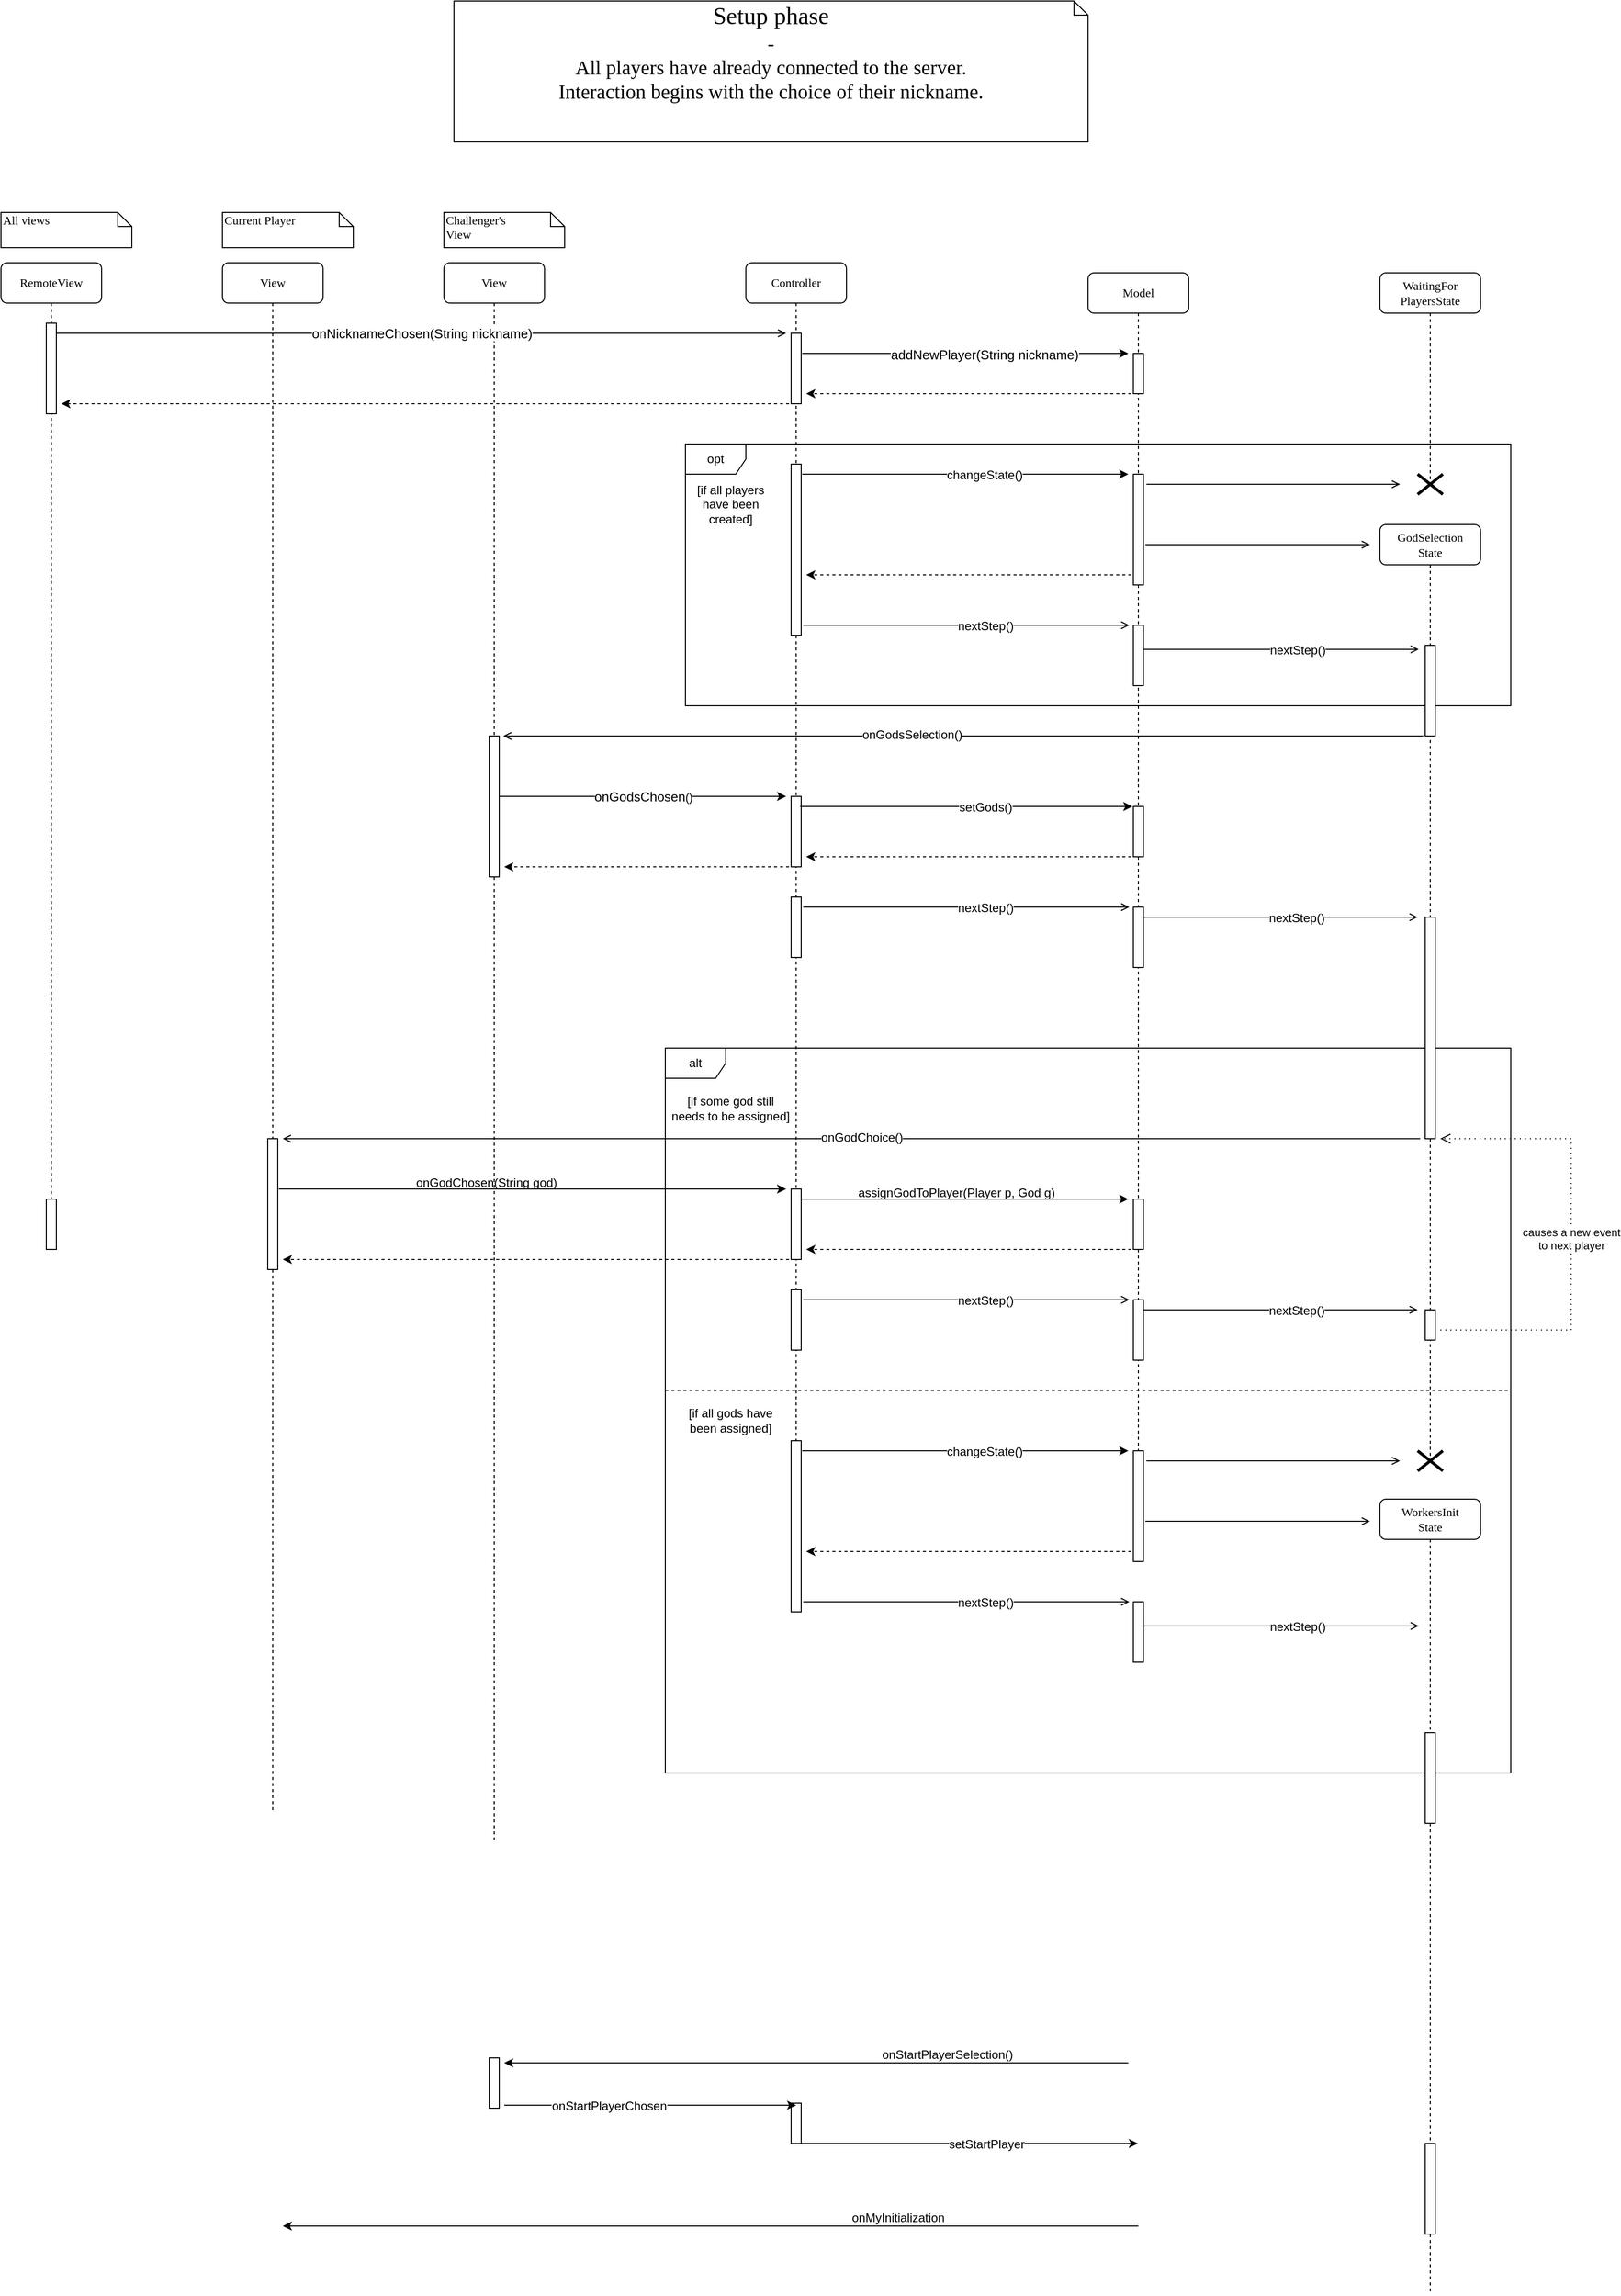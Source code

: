 <mxfile version="12.9.11" type="github">
  <diagram name="Page-1" id="13e1069c-82ec-6db2-03f1-153e76fe0fe0">
    <mxGraphModel dx="2471" dy="1826" grid="1" gridSize="10" guides="1" tooltips="1" connect="1" arrows="1" fold="1" page="1" pageScale="1" pageWidth="1100" pageHeight="850" background="#ffffff" math="0" shadow="0">
      <root>
        <mxCell id="0" />
        <mxCell id="1" parent="0" />
        <mxCell id="uwJSFORp2KSvlfQg615l-58" value="alt" style="shape=umlFrame;whiteSpace=wrap;html=1;" vertex="1" parent="1">
          <mxGeometry x="480" y="860" width="840" height="720" as="geometry" />
        </mxCell>
        <mxCell id="uwJSFORp2KSvlfQg615l-36" value="opt" style="shape=umlFrame;whiteSpace=wrap;html=1;" vertex="1" parent="1">
          <mxGeometry x="500" y="260" width="820" height="260" as="geometry" />
        </mxCell>
        <mxCell id="7baba1c4bc27f4b0-2" value="Controller" style="shape=umlLifeline;perimeter=lifelinePerimeter;whiteSpace=wrap;html=1;container=1;collapsible=0;recursiveResize=0;outlineConnect=0;rounded=1;shadow=0;comic=0;labelBackgroundColor=none;strokeWidth=1;fontFamily=Verdana;fontSize=12;align=center;connectable=0;allowArrows=0;" parent="1" vertex="1">
          <mxGeometry x="560" y="80" width="100" height="1340" as="geometry" />
        </mxCell>
        <mxCell id="7baba1c4bc27f4b0-10" value="" style="html=1;points=[];perimeter=orthogonalPerimeter;rounded=0;shadow=0;comic=0;labelBackgroundColor=none;strokeWidth=1;fontFamily=Verdana;fontSize=12;align=center;connectable=0;allowArrows=0;" parent="7baba1c4bc27f4b0-2" vertex="1">
          <mxGeometry x="45" y="530" width="10" height="70" as="geometry" />
        </mxCell>
        <mxCell id="EFjnWQs_vYdncTiCEljQ-16" value="" style="html=1;points=[];perimeter=orthogonalPerimeter;rounded=0;shadow=0;comic=0;labelBackgroundColor=none;strokeWidth=1;fontFamily=Verdana;fontSize=12;align=center;connectable=0;allowArrows=0;" parent="7baba1c4bc27f4b0-2" vertex="1">
          <mxGeometry x="45" y="1828" width="10" height="40" as="geometry" />
        </mxCell>
        <mxCell id="bR7B5GUu6-PVGY3v24WB-7" value="" style="html=1;points=[];perimeter=orthogonalPerimeter;rounded=0;shadow=0;comic=0;labelBackgroundColor=none;strokeWidth=1;fontFamily=Verdana;fontSize=12;align=center;connectable=0;allowArrows=0;" parent="7baba1c4bc27f4b0-2" vertex="1">
          <mxGeometry x="45" y="920" width="10" height="70" as="geometry" />
        </mxCell>
        <mxCell id="uwJSFORp2KSvlfQg615l-4" value="" style="html=1;points=[];perimeter=orthogonalPerimeter;rounded=0;shadow=0;comic=0;labelBackgroundColor=none;strokeWidth=1;fontFamily=Verdana;fontSize=12;align=center;connectable=0;allowArrows=0;" vertex="1" parent="7baba1c4bc27f4b0-2">
          <mxGeometry x="45" y="70" width="10" height="70" as="geometry" />
        </mxCell>
        <mxCell id="uwJSFORp2KSvlfQg615l-16" value="" style="html=1;points=[];perimeter=orthogonalPerimeter;rounded=0;shadow=0;comic=0;labelBackgroundColor=none;strokeWidth=1;fontFamily=Verdana;fontSize=12;align=center;connectable=0;allowArrows=0;" vertex="1" parent="7baba1c4bc27f4b0-2">
          <mxGeometry x="45" y="200" width="10" height="170" as="geometry" />
        </mxCell>
        <mxCell id="uwJSFORp2KSvlfQg615l-43" value="" style="html=1;points=[];perimeter=orthogonalPerimeter;rounded=0;shadow=0;comic=0;labelBackgroundColor=none;strokeWidth=1;fontFamily=Verdana;fontSize=12;align=center;connectable=0;allowArrows=0;" vertex="1" parent="7baba1c4bc27f4b0-2">
          <mxGeometry x="45" y="630" width="10" height="60" as="geometry" />
        </mxCell>
        <mxCell id="uwJSFORp2KSvlfQg615l-59" value="" style="html=1;points=[];perimeter=orthogonalPerimeter;rounded=0;shadow=0;comic=0;labelBackgroundColor=none;strokeWidth=1;fontFamily=Verdana;fontSize=12;align=center;connectable=0;allowArrows=0;" vertex="1" parent="7baba1c4bc27f4b0-2">
          <mxGeometry x="45" y="1170" width="10" height="170" as="geometry" />
        </mxCell>
        <mxCell id="uwJSFORp2KSvlfQg615l-81" value="" style="html=1;points=[];perimeter=orthogonalPerimeter;rounded=0;shadow=0;comic=0;labelBackgroundColor=none;strokeWidth=1;fontFamily=Verdana;fontSize=12;align=center;connectable=0;allowArrows=0;" vertex="1" parent="7baba1c4bc27f4b0-2">
          <mxGeometry x="45" y="1020" width="10" height="60" as="geometry" />
        </mxCell>
        <mxCell id="7baba1c4bc27f4b0-3" value="Model" style="shape=umlLifeline;perimeter=lifelinePerimeter;whiteSpace=wrap;html=1;container=1;collapsible=0;recursiveResize=0;outlineConnect=0;rounded=1;shadow=0;comic=0;labelBackgroundColor=none;strokeWidth=1;fontFamily=Verdana;fontSize=12;align=center;" parent="1" vertex="1">
          <mxGeometry x="900" y="90" width="100" height="1250" as="geometry" />
        </mxCell>
        <mxCell id="7baba1c4bc27f4b0-13" value="" style="html=1;points=[];perimeter=orthogonalPerimeter;rounded=0;shadow=0;comic=0;labelBackgroundColor=none;strokeWidth=1;fontFamily=Verdana;fontSize=12;align=center;" parent="7baba1c4bc27f4b0-3" vertex="1">
          <mxGeometry x="45" y="530" width="10" height="50" as="geometry" />
        </mxCell>
        <mxCell id="uwJSFORp2KSvlfQg615l-13" value="" style="html=1;points=[];perimeter=orthogonalPerimeter;rounded=0;shadow=0;comic=0;labelBackgroundColor=none;strokeWidth=1;fontFamily=Verdana;fontSize=12;align=center;connectable=0;allowArrows=0;" vertex="1" parent="7baba1c4bc27f4b0-3">
          <mxGeometry x="45" y="200" width="10" height="110" as="geometry" />
        </mxCell>
        <mxCell id="uwJSFORp2KSvlfQg615l-20" value="" style="html=1;points=[];perimeter=orthogonalPerimeter;rounded=0;shadow=0;comic=0;labelBackgroundColor=none;strokeWidth=1;fontFamily=Verdana;fontSize=12;align=center;connectable=0;allowArrows=0;" vertex="1" parent="7baba1c4bc27f4b0-3">
          <mxGeometry x="45" y="80" width="10" height="40" as="geometry" />
        </mxCell>
        <mxCell id="uwJSFORp2KSvlfQg615l-29" value="" style="html=1;points=[];perimeter=orthogonalPerimeter;rounded=0;shadow=0;comic=0;labelBackgroundColor=none;strokeWidth=1;fontFamily=Verdana;fontSize=12;align=center;connectable=0;allowArrows=0;" vertex="1" parent="7baba1c4bc27f4b0-3">
          <mxGeometry x="45" y="350" width="10" height="60" as="geometry" />
        </mxCell>
        <mxCell id="uwJSFORp2KSvlfQg615l-44" value="" style="html=1;points=[];perimeter=orthogonalPerimeter;rounded=0;shadow=0;comic=0;labelBackgroundColor=none;strokeWidth=1;fontFamily=Verdana;fontSize=12;align=center;connectable=0;allowArrows=0;" vertex="1" parent="7baba1c4bc27f4b0-3">
          <mxGeometry x="45" y="630" width="10" height="60" as="geometry" />
        </mxCell>
        <mxCell id="uwJSFORp2KSvlfQg615l-52" value="" style="html=1;points=[];perimeter=orthogonalPerimeter;rounded=0;shadow=0;comic=0;labelBackgroundColor=none;strokeWidth=1;fontFamily=Verdana;fontSize=12;align=center;connectable=0;allowArrows=0;" vertex="1" parent="7baba1c4bc27f4b0-3">
          <mxGeometry x="45" y="920" width="10" height="50" as="geometry" />
        </mxCell>
        <mxCell id="uwJSFORp2KSvlfQg615l-65" value="" style="html=1;points=[];perimeter=orthogonalPerimeter;rounded=0;shadow=0;comic=0;labelBackgroundColor=none;strokeWidth=1;fontFamily=Verdana;fontSize=12;align=center;connectable=0;allowArrows=0;" vertex="1" parent="7baba1c4bc27f4b0-3">
          <mxGeometry x="45" y="1170" width="10" height="110" as="geometry" />
        </mxCell>
        <mxCell id="uwJSFORp2KSvlfQg615l-66" value="" style="html=1;points=[];perimeter=orthogonalPerimeter;rounded=0;shadow=0;comic=0;labelBackgroundColor=none;strokeWidth=1;fontFamily=Verdana;fontSize=12;align=center;connectable=0;allowArrows=0;" vertex="1" parent="7baba1c4bc27f4b0-3">
          <mxGeometry x="45" y="1320" width="10" height="60" as="geometry" />
        </mxCell>
        <mxCell id="uwJSFORp2KSvlfQg615l-84" value="" style="html=1;points=[];perimeter=orthogonalPerimeter;rounded=0;shadow=0;comic=0;labelBackgroundColor=none;strokeWidth=1;fontFamily=Verdana;fontSize=12;align=center;connectable=0;allowArrows=0;" vertex="1" parent="7baba1c4bc27f4b0-3">
          <mxGeometry x="45" y="1020" width="10" height="60" as="geometry" />
        </mxCell>
        <mxCell id="7baba1c4bc27f4b0-8" value="RemoteView" style="shape=umlLifeline;perimeter=lifelinePerimeter;whiteSpace=wrap;html=1;container=1;collapsible=0;recursiveResize=0;outlineConnect=0;rounded=1;shadow=0;comic=0;labelBackgroundColor=none;strokeWidth=1;fontFamily=Verdana;fontSize=12;align=center;connectable=0;allowArrows=0;" parent="1" vertex="1">
          <mxGeometry x="-180" y="80" width="100" height="960" as="geometry" />
        </mxCell>
        <mxCell id="bR7B5GUu6-PVGY3v24WB-14" value="" style="html=1;points=[];perimeter=orthogonalPerimeter;rounded=0;shadow=0;comic=0;labelBackgroundColor=none;strokeWidth=1;fontFamily=Verdana;fontSize=12;align=center;connectable=0;allowArrows=0;" parent="7baba1c4bc27f4b0-8" vertex="1">
          <mxGeometry x="45" y="930" width="10" height="50" as="geometry" />
        </mxCell>
        <mxCell id="uwJSFORp2KSvlfQg615l-1" value="" style="html=1;points=[];perimeter=orthogonalPerimeter;rounded=0;shadow=0;comic=0;labelBackgroundColor=none;strokeWidth=1;fontFamily=Verdana;fontSize=12;align=center;connectable=0;allowArrows=0;" vertex="1" parent="7baba1c4bc27f4b0-8">
          <mxGeometry x="45" y="60" width="10" height="90" as="geometry" />
        </mxCell>
        <mxCell id="7baba1c4bc27f4b0-40" value="All views" style="shape=note;whiteSpace=wrap;html=1;size=14;verticalAlign=top;align=left;spacingTop=-6;rounded=0;shadow=0;comic=0;labelBackgroundColor=none;strokeWidth=1;fontFamily=Verdana;fontSize=12" parent="1" vertex="1">
          <mxGeometry x="-180" y="30" width="130" height="35" as="geometry" />
        </mxCell>
        <mxCell id="EFjnWQs_vYdncTiCEljQ-4" value="View" style="shape=umlLifeline;perimeter=lifelinePerimeter;whiteSpace=wrap;html=1;container=1;collapsible=0;recursiveResize=0;outlineConnect=0;rounded=1;shadow=0;comic=0;labelBackgroundColor=none;strokeWidth=1;fontFamily=Verdana;fontSize=12;align=center;connectable=0;allowArrows=0;" parent="1" vertex="1">
          <mxGeometry x="260" y="80" width="100" height="1570" as="geometry" />
        </mxCell>
        <mxCell id="uwJSFORp2KSvlfQg615l-35" value="" style="html=1;points=[];perimeter=orthogonalPerimeter;rounded=0;shadow=0;comic=0;labelBackgroundColor=none;strokeWidth=1;fontFamily=Verdana;fontSize=12;align=center;connectable=0;allowArrows=0;" vertex="1" parent="EFjnWQs_vYdncTiCEljQ-4">
          <mxGeometry x="45" y="470" width="10" height="140" as="geometry" />
        </mxCell>
        <mxCell id="uwJSFORp2KSvlfQg615l-40" value="" style="endArrow=classic;html=1;dashed=1;" edge="1" parent="EFjnWQs_vYdncTiCEljQ-4">
          <mxGeometry width="50" height="50" relative="1" as="geometry">
            <mxPoint x="343" y="140.0" as="sourcePoint" />
            <mxPoint x="-380" y="140" as="targetPoint" />
          </mxGeometry>
        </mxCell>
        <mxCell id="EFjnWQs_vYdncTiCEljQ-6" value="&lt;div&gt;Challenger&#39;s&lt;/div&gt;&lt;div&gt;View&lt;/div&gt;" style="shape=note;whiteSpace=wrap;html=1;size=14;verticalAlign=top;align=left;spacingTop=-6;rounded=0;shadow=0;comic=0;labelBackgroundColor=none;strokeWidth=1;fontFamily=Verdana;fontSize=12" parent="1" vertex="1">
          <mxGeometry x="260" y="30" width="120" height="35" as="geometry" />
        </mxCell>
        <mxCell id="EFjnWQs_vYdncTiCEljQ-7" value="&lt;div style=&quot;font-size: 20px&quot;&gt;&lt;font style=&quot;font-size: 24px&quot;&gt;Setup phase&lt;/font&gt;&lt;/div&gt;&lt;div style=&quot;font-size: 20px&quot;&gt;&lt;font style=&quot;font-size: 20px&quot;&gt;-&lt;/font&gt;&lt;/div&gt;&lt;div&gt;&lt;font style=&quot;font-size: 20px&quot;&gt;All players have already connected to the server.&lt;/font&gt;&lt;/div&gt;&lt;div&gt;&lt;font style=&quot;font-size: 20px&quot;&gt;Interaction begins with the choice of their nickname.&lt;/font&gt;&lt;/div&gt;" style="shape=note;whiteSpace=wrap;html=1;size=14;verticalAlign=top;align=center;spacingTop=-6;rounded=0;shadow=0;comic=0;labelBackgroundColor=none;strokeWidth=1;fontFamily=Verdana;fontSize=12" parent="1" vertex="1">
          <mxGeometry x="270" y="-180" width="630" height="140" as="geometry" />
        </mxCell>
        <mxCell id="EFjnWQs_vYdncTiCEljQ-8" value="&lt;font style=&quot;font-size: 13px&quot;&gt;onGodsChosen&lt;/font&gt;()" style="endArrow=classic;html=1;" parent="1" edge="1">
          <mxGeometry width="50" height="50" relative="1" as="geometry">
            <mxPoint x="315" y="610" as="sourcePoint" />
            <mxPoint x="600" y="610" as="targetPoint" />
          </mxGeometry>
        </mxCell>
        <mxCell id="EFjnWQs_vYdncTiCEljQ-10" value="" style="endArrow=classic;html=1;" parent="1" edge="1">
          <mxGeometry width="50" height="50" relative="1" as="geometry">
            <mxPoint x="614" y="620" as="sourcePoint" />
            <mxPoint x="944" y="620" as="targetPoint" />
          </mxGeometry>
        </mxCell>
        <mxCell id="EFjnWQs_vYdncTiCEljQ-12" value="setGods()" style="text;html=1;align=center;verticalAlign=middle;resizable=0;points=[];labelBackgroundColor=#ffffff;" parent="EFjnWQs_vYdncTiCEljQ-10" vertex="1" connectable="0">
          <mxGeometry x="0.113" y="-1" relative="1" as="geometry">
            <mxPoint as="offset" />
          </mxGeometry>
        </mxCell>
        <mxCell id="EFjnWQs_vYdncTiCEljQ-13" value="" style="endArrow=classic;html=1;" parent="1" edge="1">
          <mxGeometry width="50" height="50" relative="1" as="geometry">
            <mxPoint x="320" y="1910" as="sourcePoint" />
            <mxPoint x="610" y="1910" as="targetPoint" />
          </mxGeometry>
        </mxCell>
        <mxCell id="EFjnWQs_vYdncTiCEljQ-15" value="onStartPlayerChosen" style="text;html=1;align=center;verticalAlign=middle;resizable=0;points=[];labelBackgroundColor=#ffffff;" parent="EFjnWQs_vYdncTiCEljQ-13" vertex="1" connectable="0">
          <mxGeometry x="-0.283" y="-1" relative="1" as="geometry">
            <mxPoint as="offset" />
          </mxGeometry>
        </mxCell>
        <mxCell id="bR7B5GUu6-PVGY3v24WB-1" value="" style="endArrow=classic;html=1;" parent="1" edge="1">
          <mxGeometry width="50" height="50" relative="1" as="geometry">
            <mxPoint x="610" y="1948" as="sourcePoint" />
            <mxPoint x="949.5" y="1948" as="targetPoint" />
          </mxGeometry>
        </mxCell>
        <mxCell id="bR7B5GUu6-PVGY3v24WB-2" value="setStartPlayer" style="text;html=1;align=center;verticalAlign=middle;resizable=0;points=[];labelBackgroundColor=#ffffff;" parent="bR7B5GUu6-PVGY3v24WB-1" vertex="1" connectable="0">
          <mxGeometry x="0.113" y="-1" relative="1" as="geometry">
            <mxPoint as="offset" />
          </mxGeometry>
        </mxCell>
        <mxCell id="bR7B5GUu6-PVGY3v24WB-6" value="" style="endArrow=classic;html=1;" parent="1" edge="1">
          <mxGeometry width="50" height="50" relative="1" as="geometry">
            <mxPoint x="96" y="1000" as="sourcePoint" />
            <mxPoint x="600" y="1000" as="targetPoint" />
          </mxGeometry>
        </mxCell>
        <mxCell id="bR7B5GUu6-PVGY3v24WB-8" value="onGodChosen(String god)" style="text;html=1;align=center;verticalAlign=middle;resizable=0;points=[];" parent="bR7B5GUu6-PVGY3v24WB-6" vertex="1" connectable="0">
          <mxGeometry x="-0.336" y="4" relative="1" as="geometry">
            <mxPoint x="38" y="-2" as="offset" />
          </mxGeometry>
        </mxCell>
        <mxCell id="bR7B5GUu6-PVGY3v24WB-9" value="" style="endArrow=classic;html=1;" parent="1" edge="1">
          <mxGeometry width="50" height="50" relative="1" as="geometry">
            <mxPoint x="615" y="1010" as="sourcePoint" />
            <mxPoint x="940" y="1010" as="targetPoint" />
          </mxGeometry>
        </mxCell>
        <mxCell id="bR7B5GUu6-PVGY3v24WB-10" value="assignGodToPlayer(Player p, God g)" style="text;html=1;align=center;verticalAlign=middle;resizable=0;points=[];" parent="bR7B5GUu6-PVGY3v24WB-9" vertex="1" connectable="0">
          <mxGeometry x="-0.336" y="4" relative="1" as="geometry">
            <mxPoint x="46" y="-2" as="offset" />
          </mxGeometry>
        </mxCell>
        <mxCell id="bR7B5GUu6-PVGY3v24WB-11" value="" style="html=1;points=[];perimeter=orthogonalPerimeter;rounded=0;shadow=0;comic=0;labelBackgroundColor=none;strokeWidth=1;fontFamily=Verdana;fontSize=12;align=center;connectable=0;allowArrows=0;" parent="1" vertex="1">
          <mxGeometry x="305" y="1863" width="10" height="50" as="geometry" />
        </mxCell>
        <mxCell id="bR7B5GUu6-PVGY3v24WB-12" value="" style="endArrow=classic;html=1;" parent="1" edge="1">
          <mxGeometry width="50" height="50" relative="1" as="geometry">
            <mxPoint x="940" y="1868" as="sourcePoint" />
            <mxPoint x="320" y="1868" as="targetPoint" />
          </mxGeometry>
        </mxCell>
        <mxCell id="bR7B5GUu6-PVGY3v24WB-25" value="onStartPlayerSelection()" style="text;html=1;align=center;verticalAlign=middle;resizable=0;points=[];" parent="bR7B5GUu6-PVGY3v24WB-12" vertex="1" connectable="0">
          <mxGeometry x="-0.423" y="-3" relative="1" as="geometry">
            <mxPoint x="-1" y="-5" as="offset" />
          </mxGeometry>
        </mxCell>
        <mxCell id="bR7B5GUu6-PVGY3v24WB-17" value="View" style="shape=umlLifeline;perimeter=lifelinePerimeter;whiteSpace=wrap;html=1;container=1;collapsible=0;recursiveResize=0;outlineConnect=0;rounded=1;shadow=0;comic=0;labelBackgroundColor=none;strokeWidth=1;fontFamily=Verdana;fontSize=12;align=center;connectable=0;allowArrows=0;" parent="1" vertex="1">
          <mxGeometry x="40" y="80" width="100" height="1540" as="geometry" />
        </mxCell>
        <mxCell id="bR7B5GUu6-PVGY3v24WB-18" value="" style="html=1;points=[];perimeter=orthogonalPerimeter;rounded=0;shadow=0;comic=0;labelBackgroundColor=none;strokeWidth=1;fontFamily=Verdana;fontSize=12;align=center;connectable=0;allowArrows=0;" parent="bR7B5GUu6-PVGY3v24WB-17" vertex="1">
          <mxGeometry x="45" y="870" width="10" height="130" as="geometry" />
        </mxCell>
        <mxCell id="bR7B5GUu6-PVGY3v24WB-20" value="Current Player" style="shape=note;whiteSpace=wrap;html=1;size=14;verticalAlign=top;align=left;spacingTop=-6;rounded=0;shadow=0;comic=0;labelBackgroundColor=none;strokeWidth=1;fontFamily=Verdana;fontSize=12" parent="1" vertex="1">
          <mxGeometry x="40" y="30" width="130" height="35" as="geometry" />
        </mxCell>
        <mxCell id="bR7B5GUu6-PVGY3v24WB-27" value="" style="endArrow=classic;html=1;" parent="1" edge="1">
          <mxGeometry width="50" height="50" relative="1" as="geometry">
            <mxPoint x="950" y="2030" as="sourcePoint" />
            <mxPoint x="100" y="2030" as="targetPoint" />
          </mxGeometry>
        </mxCell>
        <mxCell id="bR7B5GUu6-PVGY3v24WB-29" value="onMyInitialization" style="text;html=1;align=center;verticalAlign=middle;resizable=0;points=[];" parent="bR7B5GUu6-PVGY3v24WB-27" vertex="1" connectable="0">
          <mxGeometry x="-0.438" y="1" relative="1" as="geometry">
            <mxPoint y="-9" as="offset" />
          </mxGeometry>
        </mxCell>
        <mxCell id="uwJSFORp2KSvlfQg615l-2" value="&lt;font style=&quot;font-size: 13px&quot;&gt;onNicknameChosen(String nickname)&lt;/font&gt;" style="endArrow=open;html=1;endFill=0;" edge="1" parent="1">
          <mxGeometry width="50" height="50" relative="1" as="geometry">
            <mxPoint x="-125" y="150" as="sourcePoint" />
            <mxPoint x="600" y="150" as="targetPoint" />
          </mxGeometry>
        </mxCell>
        <mxCell id="uwJSFORp2KSvlfQg615l-6" value="" style="endArrow=classic;html=1;" edge="1" parent="1">
          <mxGeometry width="50" height="50" relative="1" as="geometry">
            <mxPoint x="616" y="170" as="sourcePoint" />
            <mxPoint x="940" y="170" as="targetPoint" />
          </mxGeometry>
        </mxCell>
        <mxCell id="uwJSFORp2KSvlfQg615l-7" value="&lt;font style=&quot;font-size: 13px&quot;&gt;addNewPlayer(String nickname)&lt;/font&gt;" style="text;html=1;align=center;verticalAlign=middle;resizable=0;points=[];labelBackgroundColor=#ffffff;" vertex="1" connectable="0" parent="uwJSFORp2KSvlfQg615l-6">
          <mxGeometry x="0.113" y="-1" relative="1" as="geometry">
            <mxPoint as="offset" />
          </mxGeometry>
        </mxCell>
        <mxCell id="uwJSFORp2KSvlfQg615l-17" value="" style="endArrow=classic;html=1;" edge="1" parent="1">
          <mxGeometry width="50" height="50" relative="1" as="geometry">
            <mxPoint x="616" y="290" as="sourcePoint" />
            <mxPoint x="940" y="290" as="targetPoint" />
          </mxGeometry>
        </mxCell>
        <mxCell id="uwJSFORp2KSvlfQg615l-18" value="changeState()" style="text;html=1;align=center;verticalAlign=middle;resizable=0;points=[];labelBackgroundColor=#ffffff;" vertex="1" connectable="0" parent="uwJSFORp2KSvlfQg615l-17">
          <mxGeometry x="0.113" y="-1" relative="1" as="geometry">
            <mxPoint as="offset" />
          </mxGeometry>
        </mxCell>
        <mxCell id="uwJSFORp2KSvlfQg615l-21" value="&lt;div&gt;GodSelection&lt;/div&gt;&lt;div&gt;State&lt;br&gt;&lt;/div&gt;" style="shape=umlLifeline;perimeter=lifelinePerimeter;whiteSpace=wrap;html=1;container=1;collapsible=0;recursiveResize=0;outlineConnect=0;rounded=1;shadow=0;comic=0;labelBackgroundColor=none;strokeWidth=1;fontFamily=Verdana;fontSize=12;align=center;connectable=0;allowArrows=0;" vertex="1" parent="1">
          <mxGeometry x="1190" y="340" width="100" height="930" as="geometry" />
        </mxCell>
        <mxCell id="uwJSFORp2KSvlfQg615l-30" value="" style="html=1;points=[];perimeter=orthogonalPerimeter;rounded=0;shadow=0;comic=0;labelBackgroundColor=none;strokeWidth=1;fontFamily=Verdana;fontSize=12;align=center;connectable=0;allowArrows=0;" vertex="1" parent="uwJSFORp2KSvlfQg615l-21">
          <mxGeometry x="45" y="120" width="10" height="90" as="geometry" />
        </mxCell>
        <mxCell id="uwJSFORp2KSvlfQg615l-49" value="" style="html=1;points=[];perimeter=orthogonalPerimeter;rounded=0;shadow=0;comic=0;labelBackgroundColor=none;strokeWidth=1;fontFamily=Verdana;fontSize=12;align=center;connectable=0;allowArrows=0;" vertex="1" parent="uwJSFORp2KSvlfQg615l-21">
          <mxGeometry x="45" y="390" width="10" height="220" as="geometry" />
        </mxCell>
        <mxCell id="uwJSFORp2KSvlfQg615l-87" value="" style="html=1;points=[];perimeter=orthogonalPerimeter;rounded=0;shadow=0;comic=0;labelBackgroundColor=none;strokeWidth=1;fontFamily=Verdana;fontSize=12;align=center;connectable=0;allowArrows=0;" vertex="1" parent="uwJSFORp2KSvlfQg615l-21">
          <mxGeometry x="45" y="780" width="10" height="30" as="geometry" />
        </mxCell>
        <mxCell id="uwJSFORp2KSvlfQg615l-22" value="" style="shape=umlDestroy;whiteSpace=wrap;html=1;strokeWidth=3;" vertex="1" parent="1">
          <mxGeometry x="1227.5" y="290" width="25" height="20" as="geometry" />
        </mxCell>
        <mxCell id="uwJSFORp2KSvlfQg615l-23" value="" style="endArrow=open;html=1;endFill=0;" edge="1" parent="1">
          <mxGeometry width="50" height="50" relative="1" as="geometry">
            <mxPoint x="958" y="300" as="sourcePoint" />
            <mxPoint x="1210" y="300" as="targetPoint" />
          </mxGeometry>
        </mxCell>
        <mxCell id="uwJSFORp2KSvlfQg615l-25" value="" style="endArrow=open;html=1;endFill=0;" edge="1" parent="1">
          <mxGeometry width="50" height="50" relative="1" as="geometry">
            <mxPoint x="957" y="360" as="sourcePoint" />
            <mxPoint x="1180" y="360" as="targetPoint" />
          </mxGeometry>
        </mxCell>
        <mxCell id="uwJSFORp2KSvlfQg615l-26" value="" style="endArrow=classic;html=1;dashed=1;" edge="1" parent="1">
          <mxGeometry width="50" height="50" relative="1" as="geometry">
            <mxPoint x="943" y="390" as="sourcePoint" />
            <mxPoint x="620" y="390" as="targetPoint" />
          </mxGeometry>
        </mxCell>
        <mxCell id="uwJSFORp2KSvlfQg615l-27" value="" style="endArrow=open;html=1;endFill=0;" edge="1" parent="1">
          <mxGeometry width="50" height="50" relative="1" as="geometry">
            <mxPoint x="617" y="440" as="sourcePoint" />
            <mxPoint x="941" y="440" as="targetPoint" />
          </mxGeometry>
        </mxCell>
        <mxCell id="uwJSFORp2KSvlfQg615l-28" value="nextStep()" style="text;html=1;align=center;verticalAlign=middle;resizable=0;points=[];labelBackgroundColor=#ffffff;" vertex="1" connectable="0" parent="uwJSFORp2KSvlfQg615l-27">
          <mxGeometry x="0.113" y="-1" relative="1" as="geometry">
            <mxPoint as="offset" />
          </mxGeometry>
        </mxCell>
        <mxCell id="uwJSFORp2KSvlfQg615l-31" value="" style="endArrow=open;html=1;endFill=0;" edge="1" parent="1">
          <mxGeometry width="50" height="50" relative="1" as="geometry">
            <mxPoint x="955.5" y="464" as="sourcePoint" />
            <mxPoint x="1228.5" y="464" as="targetPoint" />
          </mxGeometry>
        </mxCell>
        <mxCell id="uwJSFORp2KSvlfQg615l-32" value="nextStep()" style="text;html=1;align=center;verticalAlign=middle;resizable=0;points=[];labelBackgroundColor=#ffffff;" vertex="1" connectable="0" parent="uwJSFORp2KSvlfQg615l-31">
          <mxGeometry x="0.113" y="-1" relative="1" as="geometry">
            <mxPoint as="offset" />
          </mxGeometry>
        </mxCell>
        <mxCell id="uwJSFORp2KSvlfQg615l-33" value="" style="endArrow=open;html=1;endFill=0;" edge="1" parent="1">
          <mxGeometry width="50" height="50" relative="1" as="geometry">
            <mxPoint x="1233" y="550" as="sourcePoint" />
            <mxPoint x="319" y="550" as="targetPoint" />
          </mxGeometry>
        </mxCell>
        <mxCell id="uwJSFORp2KSvlfQg615l-34" value="onGodsSelection()" style="text;html=1;align=center;verticalAlign=middle;resizable=0;points=[];labelBackgroundColor=#ffffff;" vertex="1" connectable="0" parent="uwJSFORp2KSvlfQg615l-33">
          <mxGeometry x="0.113" y="-1" relative="1" as="geometry">
            <mxPoint as="offset" />
          </mxGeometry>
        </mxCell>
        <mxCell id="uwJSFORp2KSvlfQg615l-37" value="[if all players have been created]" style="text;html=1;strokeColor=none;fillColor=none;align=center;verticalAlign=middle;whiteSpace=wrap;rounded=0;" vertex="1" parent="1">
          <mxGeometry x="500" y="310" width="90" height="20" as="geometry" />
        </mxCell>
        <mxCell id="EFjnWQs_vYdncTiCEljQ-2" value="&lt;div&gt;WaitingFor&lt;/div&gt;&lt;div&gt;PlayersState&lt;br&gt;&lt;/div&gt;" style="shape=umlLifeline;perimeter=lifelinePerimeter;whiteSpace=wrap;html=1;container=1;collapsible=0;recursiveResize=0;outlineConnect=0;rounded=1;shadow=0;comic=0;labelBackgroundColor=none;strokeWidth=1;fontFamily=Verdana;fontSize=12;align=center;connectable=0;allowArrows=0;" parent="1" vertex="1">
          <mxGeometry x="1190" y="90" width="100" height="210" as="geometry" />
        </mxCell>
        <mxCell id="uwJSFORp2KSvlfQg615l-39" value="" style="endArrow=classic;html=1;dashed=1;" edge="1" parent="1">
          <mxGeometry width="50" height="50" relative="1" as="geometry">
            <mxPoint x="943" y="210" as="sourcePoint" />
            <mxPoint x="620" y="210" as="targetPoint" />
          </mxGeometry>
        </mxCell>
        <mxCell id="uwJSFORp2KSvlfQg615l-41" value="" style="endArrow=classic;html=1;dashed=1;" edge="1" parent="1">
          <mxGeometry width="50" height="50" relative="1" as="geometry">
            <mxPoint x="943" y="670" as="sourcePoint" />
            <mxPoint x="620" y="670" as="targetPoint" />
          </mxGeometry>
        </mxCell>
        <mxCell id="uwJSFORp2KSvlfQg615l-42" value="" style="endArrow=classic;html=1;dashed=1;" edge="1" parent="1">
          <mxGeometry width="50" height="50" relative="1" as="geometry">
            <mxPoint x="603" y="680" as="sourcePoint" />
            <mxPoint x="320" y="680" as="targetPoint" />
          </mxGeometry>
        </mxCell>
        <mxCell id="uwJSFORp2KSvlfQg615l-45" value="" style="endArrow=open;html=1;endFill=0;" edge="1" parent="1">
          <mxGeometry width="50" height="50" relative="1" as="geometry">
            <mxPoint x="617" y="720" as="sourcePoint" />
            <mxPoint x="941.0" y="720" as="targetPoint" />
          </mxGeometry>
        </mxCell>
        <mxCell id="uwJSFORp2KSvlfQg615l-46" value="nextStep()" style="text;html=1;align=center;verticalAlign=middle;resizable=0;points=[];labelBackgroundColor=#ffffff;" vertex="1" connectable="0" parent="uwJSFORp2KSvlfQg615l-45">
          <mxGeometry x="0.113" y="-1" relative="1" as="geometry">
            <mxPoint as="offset" />
          </mxGeometry>
        </mxCell>
        <mxCell id="uwJSFORp2KSvlfQg615l-47" value="" style="endArrow=open;html=1;endFill=0;" edge="1" parent="1">
          <mxGeometry width="50" height="50" relative="1" as="geometry">
            <mxPoint x="954.5" y="730" as="sourcePoint" />
            <mxPoint x="1227.5" y="730" as="targetPoint" />
          </mxGeometry>
        </mxCell>
        <mxCell id="uwJSFORp2KSvlfQg615l-48" value="nextStep()" style="text;html=1;align=center;verticalAlign=middle;resizable=0;points=[];labelBackgroundColor=#ffffff;" vertex="1" connectable="0" parent="uwJSFORp2KSvlfQg615l-47">
          <mxGeometry x="0.113" y="-1" relative="1" as="geometry">
            <mxPoint as="offset" />
          </mxGeometry>
        </mxCell>
        <mxCell id="uwJSFORp2KSvlfQg615l-50" value="" style="endArrow=open;html=1;endFill=0;" edge="1" parent="1">
          <mxGeometry width="50" height="50" relative="1" as="geometry">
            <mxPoint x="1230" y="950" as="sourcePoint" />
            <mxPoint x="100" y="950" as="targetPoint" />
          </mxGeometry>
        </mxCell>
        <mxCell id="uwJSFORp2KSvlfQg615l-51" value="onGodChoice()" style="text;html=1;align=center;verticalAlign=middle;resizable=0;points=[];labelBackgroundColor=#ffffff;" vertex="1" connectable="0" parent="uwJSFORp2KSvlfQg615l-50">
          <mxGeometry x="0.113" y="-1" relative="1" as="geometry">
            <mxPoint x="74" as="offset" />
          </mxGeometry>
        </mxCell>
        <mxCell id="uwJSFORp2KSvlfQg615l-53" value="" style="endArrow=classic;html=1;dashed=1;" edge="1" parent="1">
          <mxGeometry width="50" height="50" relative="1" as="geometry">
            <mxPoint x="943" y="1060" as="sourcePoint" />
            <mxPoint x="620" y="1060" as="targetPoint" />
          </mxGeometry>
        </mxCell>
        <mxCell id="uwJSFORp2KSvlfQg615l-54" value="" style="endArrow=classic;html=1;dashed=1;" edge="1" parent="1">
          <mxGeometry width="50" height="50" relative="1" as="geometry">
            <mxPoint x="603" y="1070" as="sourcePoint" />
            <mxPoint x="100" y="1070" as="targetPoint" />
          </mxGeometry>
        </mxCell>
        <mxCell id="uwJSFORp2KSvlfQg615l-60" value="" style="endArrow=open;html=1;endFill=0;" edge="1" parent="1">
          <mxGeometry width="50" height="50" relative="1" as="geometry">
            <mxPoint x="617" y="1410" as="sourcePoint" />
            <mxPoint x="941" y="1410" as="targetPoint" />
          </mxGeometry>
        </mxCell>
        <mxCell id="uwJSFORp2KSvlfQg615l-61" value="nextStep()" style="text;html=1;align=center;verticalAlign=middle;resizable=0;points=[];labelBackgroundColor=#ffffff;" vertex="1" connectable="0" parent="uwJSFORp2KSvlfQg615l-60">
          <mxGeometry x="0.113" y="-1" relative="1" as="geometry">
            <mxPoint as="offset" />
          </mxGeometry>
        </mxCell>
        <mxCell id="uwJSFORp2KSvlfQg615l-62" value="" style="endArrow=classic;html=1;dashed=1;" edge="1" parent="1">
          <mxGeometry width="50" height="50" relative="1" as="geometry">
            <mxPoint x="943.0" y="1360" as="sourcePoint" />
            <mxPoint x="620" y="1360" as="targetPoint" />
          </mxGeometry>
        </mxCell>
        <mxCell id="uwJSFORp2KSvlfQg615l-63" value="" style="endArrow=classic;html=1;" edge="1" parent="1">
          <mxGeometry width="50" height="50" relative="1" as="geometry">
            <mxPoint x="616" y="1260" as="sourcePoint" />
            <mxPoint x="940" y="1260" as="targetPoint" />
          </mxGeometry>
        </mxCell>
        <mxCell id="uwJSFORp2KSvlfQg615l-64" value="changeState()" style="text;html=1;align=center;verticalAlign=middle;resizable=0;points=[];labelBackgroundColor=#ffffff;" vertex="1" connectable="0" parent="uwJSFORp2KSvlfQg615l-63">
          <mxGeometry x="0.113" y="-1" relative="1" as="geometry">
            <mxPoint as="offset" />
          </mxGeometry>
        </mxCell>
        <mxCell id="uwJSFORp2KSvlfQg615l-67" value="" style="endArrow=open;html=1;endFill=0;" edge="1" parent="1">
          <mxGeometry width="50" height="50" relative="1" as="geometry">
            <mxPoint x="955.5" y="1434" as="sourcePoint" />
            <mxPoint x="1228.5" y="1434" as="targetPoint" />
          </mxGeometry>
        </mxCell>
        <mxCell id="uwJSFORp2KSvlfQg615l-68" value="nextStep()" style="text;html=1;align=center;verticalAlign=middle;resizable=0;points=[];labelBackgroundColor=#ffffff;" vertex="1" connectable="0" parent="uwJSFORp2KSvlfQg615l-67">
          <mxGeometry x="0.113" y="-1" relative="1" as="geometry">
            <mxPoint as="offset" />
          </mxGeometry>
        </mxCell>
        <mxCell id="uwJSFORp2KSvlfQg615l-69" value="" style="endArrow=open;html=1;endFill=0;" edge="1" parent="1">
          <mxGeometry width="50" height="50" relative="1" as="geometry">
            <mxPoint x="957" y="1330" as="sourcePoint" />
            <mxPoint x="1180" y="1330" as="targetPoint" />
          </mxGeometry>
        </mxCell>
        <mxCell id="uwJSFORp2KSvlfQg615l-70" value="" style="endArrow=open;html=1;endFill=0;" edge="1" parent="1">
          <mxGeometry width="50" height="50" relative="1" as="geometry">
            <mxPoint x="958.0" y="1270" as="sourcePoint" />
            <mxPoint x="1210" y="1270" as="targetPoint" />
          </mxGeometry>
        </mxCell>
        <mxCell id="uwJSFORp2KSvlfQg615l-72" value="&lt;div&gt;WorkersInit&lt;/div&gt;&lt;div&gt;State&lt;/div&gt;" style="shape=umlLifeline;perimeter=lifelinePerimeter;whiteSpace=wrap;html=1;container=1;collapsible=0;recursiveResize=0;outlineConnect=0;rounded=1;shadow=0;comic=0;labelBackgroundColor=none;strokeWidth=1;fontFamily=Verdana;fontSize=12;align=center;connectable=0;allowArrows=0;" vertex="1" parent="1">
          <mxGeometry x="1190" y="1308" width="100" height="790" as="geometry" />
        </mxCell>
        <mxCell id="uwJSFORp2KSvlfQg615l-73" value="" style="html=1;points=[];perimeter=orthogonalPerimeter;rounded=0;shadow=0;comic=0;labelBackgroundColor=none;strokeWidth=1;fontFamily=Verdana;fontSize=12;align=center;connectable=0;allowArrows=0;" vertex="1" parent="uwJSFORp2KSvlfQg615l-72">
          <mxGeometry x="45" y="232" width="10" height="90" as="geometry" />
        </mxCell>
        <mxCell id="uwJSFORp2KSvlfQg615l-74" value="" style="html=1;points=[];perimeter=orthogonalPerimeter;rounded=0;shadow=0;comic=0;labelBackgroundColor=none;strokeWidth=1;fontFamily=Verdana;fontSize=12;align=center;connectable=0;allowArrows=0;" vertex="1" parent="uwJSFORp2KSvlfQg615l-72">
          <mxGeometry x="45" y="640" width="10" height="90" as="geometry" />
        </mxCell>
        <mxCell id="uwJSFORp2KSvlfQg615l-75" value="[if all gods have been assigned]" style="text;html=1;strokeColor=none;fillColor=none;align=center;verticalAlign=middle;whiteSpace=wrap;rounded=0;" vertex="1" parent="1">
          <mxGeometry x="500" y="1220" width="90" height="20" as="geometry" />
        </mxCell>
        <mxCell id="uwJSFORp2KSvlfQg615l-77" value="" style="shape=umlDestroy;whiteSpace=wrap;html=1;strokeWidth=3;" vertex="1" parent="1">
          <mxGeometry x="1227.5" y="1260" width="25" height="20" as="geometry" />
        </mxCell>
        <mxCell id="uwJSFORp2KSvlfQg615l-78" value="&lt;div&gt;[if some god still needs to be assigned]&lt;/div&gt;" style="text;html=1;strokeColor=none;fillColor=none;align=center;verticalAlign=middle;whiteSpace=wrap;rounded=0;" vertex="1" parent="1">
          <mxGeometry x="485" y="910" width="120" height="20" as="geometry" />
        </mxCell>
        <mxCell id="uwJSFORp2KSvlfQg615l-79" value="" style="endArrow=none;dashed=1;html=1;" edge="1" parent="1">
          <mxGeometry width="50" height="50" relative="1" as="geometry">
            <mxPoint x="480" y="1200" as="sourcePoint" />
            <mxPoint x="1320" y="1200" as="targetPoint" />
          </mxGeometry>
        </mxCell>
        <mxCell id="uwJSFORp2KSvlfQg615l-82" value="" style="endArrow=open;html=1;endFill=0;" edge="1" parent="1">
          <mxGeometry width="50" height="50" relative="1" as="geometry">
            <mxPoint x="617" y="1110" as="sourcePoint" />
            <mxPoint x="941.0" y="1110" as="targetPoint" />
          </mxGeometry>
        </mxCell>
        <mxCell id="uwJSFORp2KSvlfQg615l-83" value="nextStep()" style="text;html=1;align=center;verticalAlign=middle;resizable=0;points=[];labelBackgroundColor=#ffffff;" vertex="1" connectable="0" parent="uwJSFORp2KSvlfQg615l-82">
          <mxGeometry x="0.113" y="-1" relative="1" as="geometry">
            <mxPoint as="offset" />
          </mxGeometry>
        </mxCell>
        <mxCell id="uwJSFORp2KSvlfQg615l-85" value="" style="endArrow=open;html=1;endFill=0;" edge="1" parent="1">
          <mxGeometry width="50" height="50" relative="1" as="geometry">
            <mxPoint x="954.5" y="1120" as="sourcePoint" />
            <mxPoint x="1227.5" y="1120" as="targetPoint" />
          </mxGeometry>
        </mxCell>
        <mxCell id="uwJSFORp2KSvlfQg615l-86" value="nextStep()" style="text;html=1;align=center;verticalAlign=middle;resizable=0;points=[];labelBackgroundColor=#ffffff;" vertex="1" connectable="0" parent="uwJSFORp2KSvlfQg615l-85">
          <mxGeometry x="0.113" y="-1" relative="1" as="geometry">
            <mxPoint as="offset" />
          </mxGeometry>
        </mxCell>
        <mxCell id="uwJSFORp2KSvlfQg615l-88" value="&lt;div&gt;causes a new event&lt;/div&gt;&lt;div&gt;to next player&lt;/div&gt;" style="verticalAlign=bottom;endArrow=open;dashed=1;endSize=8;edgeStyle=orthogonalEdgeStyle;rounded=0;fontStyle=0;html=1;dashPattern=1 4;" edge="1" parent="1">
          <mxGeometry x="-0.087" relative="1" as="geometry">
            <mxPoint x="1250" y="1140" as="sourcePoint" />
            <mxPoint x="1250" y="950" as="targetPoint" />
            <Array as="points">
              <mxPoint x="1380" y="1140" />
              <mxPoint x="1380" y="950" />
            </Array>
            <mxPoint as="offset" />
          </mxGeometry>
        </mxCell>
      </root>
    </mxGraphModel>
  </diagram>
</mxfile>
